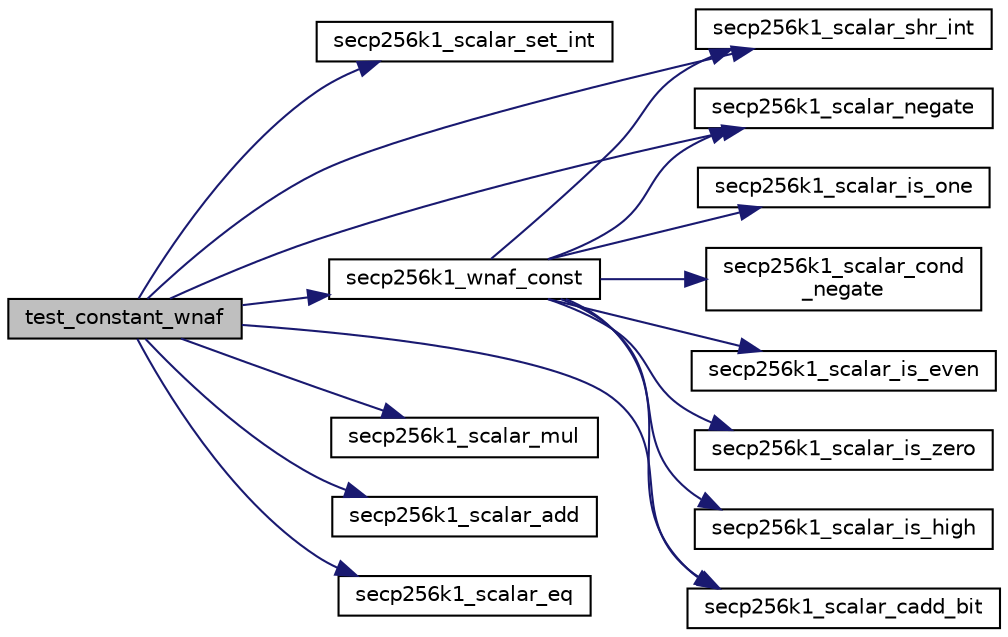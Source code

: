 digraph "test_constant_wnaf"
{
  edge [fontname="Helvetica",fontsize="10",labelfontname="Helvetica",labelfontsize="10"];
  node [fontname="Helvetica",fontsize="10",shape=record];
  rankdir="LR";
  Node1438 [label="test_constant_wnaf",height=0.2,width=0.4,color="black", fillcolor="grey75", style="filled", fontcolor="black"];
  Node1438 -> Node1439 [color="midnightblue",fontsize="10",style="solid",fontname="Helvetica"];
  Node1439 [label="secp256k1_scalar_set_int",height=0.2,width=0.4,color="black", fillcolor="white", style="filled",URL="$db/d94/scalar_8h.html#a41cb11650e4dea0fe7ac5b59b9fce9dc",tooltip="Set a scalar to an unsigned integer. "];
  Node1438 -> Node1440 [color="midnightblue",fontsize="10",style="solid",fontname="Helvetica"];
  Node1440 [label="secp256k1_scalar_shr_int",height=0.2,width=0.4,color="black", fillcolor="white", style="filled",URL="$db/d94/scalar_8h.html#ae9fcdf1db22cb93c2a2f06b0a9c957d3",tooltip="Shift a scalar right by some amount strictly between 0 and 16, returning the low bits that were shift..."];
  Node1438 -> Node1441 [color="midnightblue",fontsize="10",style="solid",fontname="Helvetica"];
  Node1441 [label="secp256k1_wnaf_const",height=0.2,width=0.4,color="black", fillcolor="white", style="filled",URL="$d6/d3e/ecmult__const__impl_8h.html#ac252ac4f8c905ddc178ce056bd45b8ec",tooltip="Convert a number to WNAF notation. "];
  Node1441 -> Node1442 [color="midnightblue",fontsize="10",style="solid",fontname="Helvetica"];
  Node1442 [label="secp256k1_scalar_is_high",height=0.2,width=0.4,color="black", fillcolor="white", style="filled",URL="$db/d94/scalar_8h.html#aab66620cbbe49bec3c7c02f4a1219c05",tooltip="Check whether a scalar is higher than the group order divided by 2. "];
  Node1441 -> Node1443 [color="midnightblue",fontsize="10",style="solid",fontname="Helvetica"];
  Node1443 [label="secp256k1_scalar_negate",height=0.2,width=0.4,color="black", fillcolor="white", style="filled",URL="$db/d94/scalar_8h.html#aa3f1c1d4536adf835ee256878c222968",tooltip="Compute the complement of a scalar (modulo the group order). "];
  Node1441 -> Node1444 [color="midnightblue",fontsize="10",style="solid",fontname="Helvetica"];
  Node1444 [label="secp256k1_scalar_is_one",height=0.2,width=0.4,color="black", fillcolor="white", style="filled",URL="$db/d94/scalar_8h.html#aa1118b3273d3c9d15541f29373b93e97",tooltip="Check whether a scalar equals one. "];
  Node1441 -> Node1445 [color="midnightblue",fontsize="10",style="solid",fontname="Helvetica"];
  Node1445 [label="secp256k1_scalar_cadd_bit",height=0.2,width=0.4,color="black", fillcolor="white", style="filled",URL="$db/d94/scalar_8h.html#ad6596a0249548deb678f0b630204254f",tooltip="Conditionally add a power of two to a scalar. "];
  Node1441 -> Node1446 [color="midnightblue",fontsize="10",style="solid",fontname="Helvetica"];
  Node1446 [label="secp256k1_scalar_cond\l_negate",height=0.2,width=0.4,color="black", fillcolor="white", style="filled",URL="$db/d94/scalar_8h.html#a520b78be2bca742daa8d5efa5c343291",tooltip="Conditionally negate a number, in constant time. "];
  Node1441 -> Node1447 [color="midnightblue",fontsize="10",style="solid",fontname="Helvetica"];
  Node1447 [label="secp256k1_scalar_is_even",height=0.2,width=0.4,color="black", fillcolor="white", style="filled",URL="$db/d94/scalar_8h.html#a3eb65cf9bfad7c430cbb3dc26d494a95",tooltip="Check whether a scalar, considered as an nonnegative integer, is even. "];
  Node1441 -> Node1440 [color="midnightblue",fontsize="10",style="solid",fontname="Helvetica"];
  Node1441 -> Node1448 [color="midnightblue",fontsize="10",style="solid",fontname="Helvetica"];
  Node1448 [label="secp256k1_scalar_is_zero",height=0.2,width=0.4,color="black", fillcolor="white", style="filled",URL="$db/d94/scalar_8h.html#a3f0ac84fe49a1c1f51212582a2c149d4",tooltip="Check whether a scalar equals zero. "];
  Node1438 -> Node1449 [color="midnightblue",fontsize="10",style="solid",fontname="Helvetica"];
  Node1449 [label="secp256k1_scalar_mul",height=0.2,width=0.4,color="black", fillcolor="white", style="filled",URL="$db/d94/scalar_8h.html#a89db15f705c8eafcd10c08181523acd0",tooltip="Multiply two scalars (modulo the group order). "];
  Node1438 -> Node1443 [color="midnightblue",fontsize="10",style="solid",fontname="Helvetica"];
  Node1438 -> Node1450 [color="midnightblue",fontsize="10",style="solid",fontname="Helvetica"];
  Node1450 [label="secp256k1_scalar_add",height=0.2,width=0.4,color="black", fillcolor="white", style="filled",URL="$db/d94/scalar_8h.html#a83257652850276cd74c7cdd1f9444d9c",tooltip="Add two scalars together (modulo the group order). "];
  Node1438 -> Node1445 [color="midnightblue",fontsize="10",style="solid",fontname="Helvetica"];
  Node1438 -> Node1451 [color="midnightblue",fontsize="10",style="solid",fontname="Helvetica"];
  Node1451 [label="secp256k1_scalar_eq",height=0.2,width=0.4,color="black", fillcolor="white", style="filled",URL="$db/d94/scalar_8h.html#a4ba37c67745038e5ff23ca66f051837d",tooltip="Compare two scalars. "];
}
